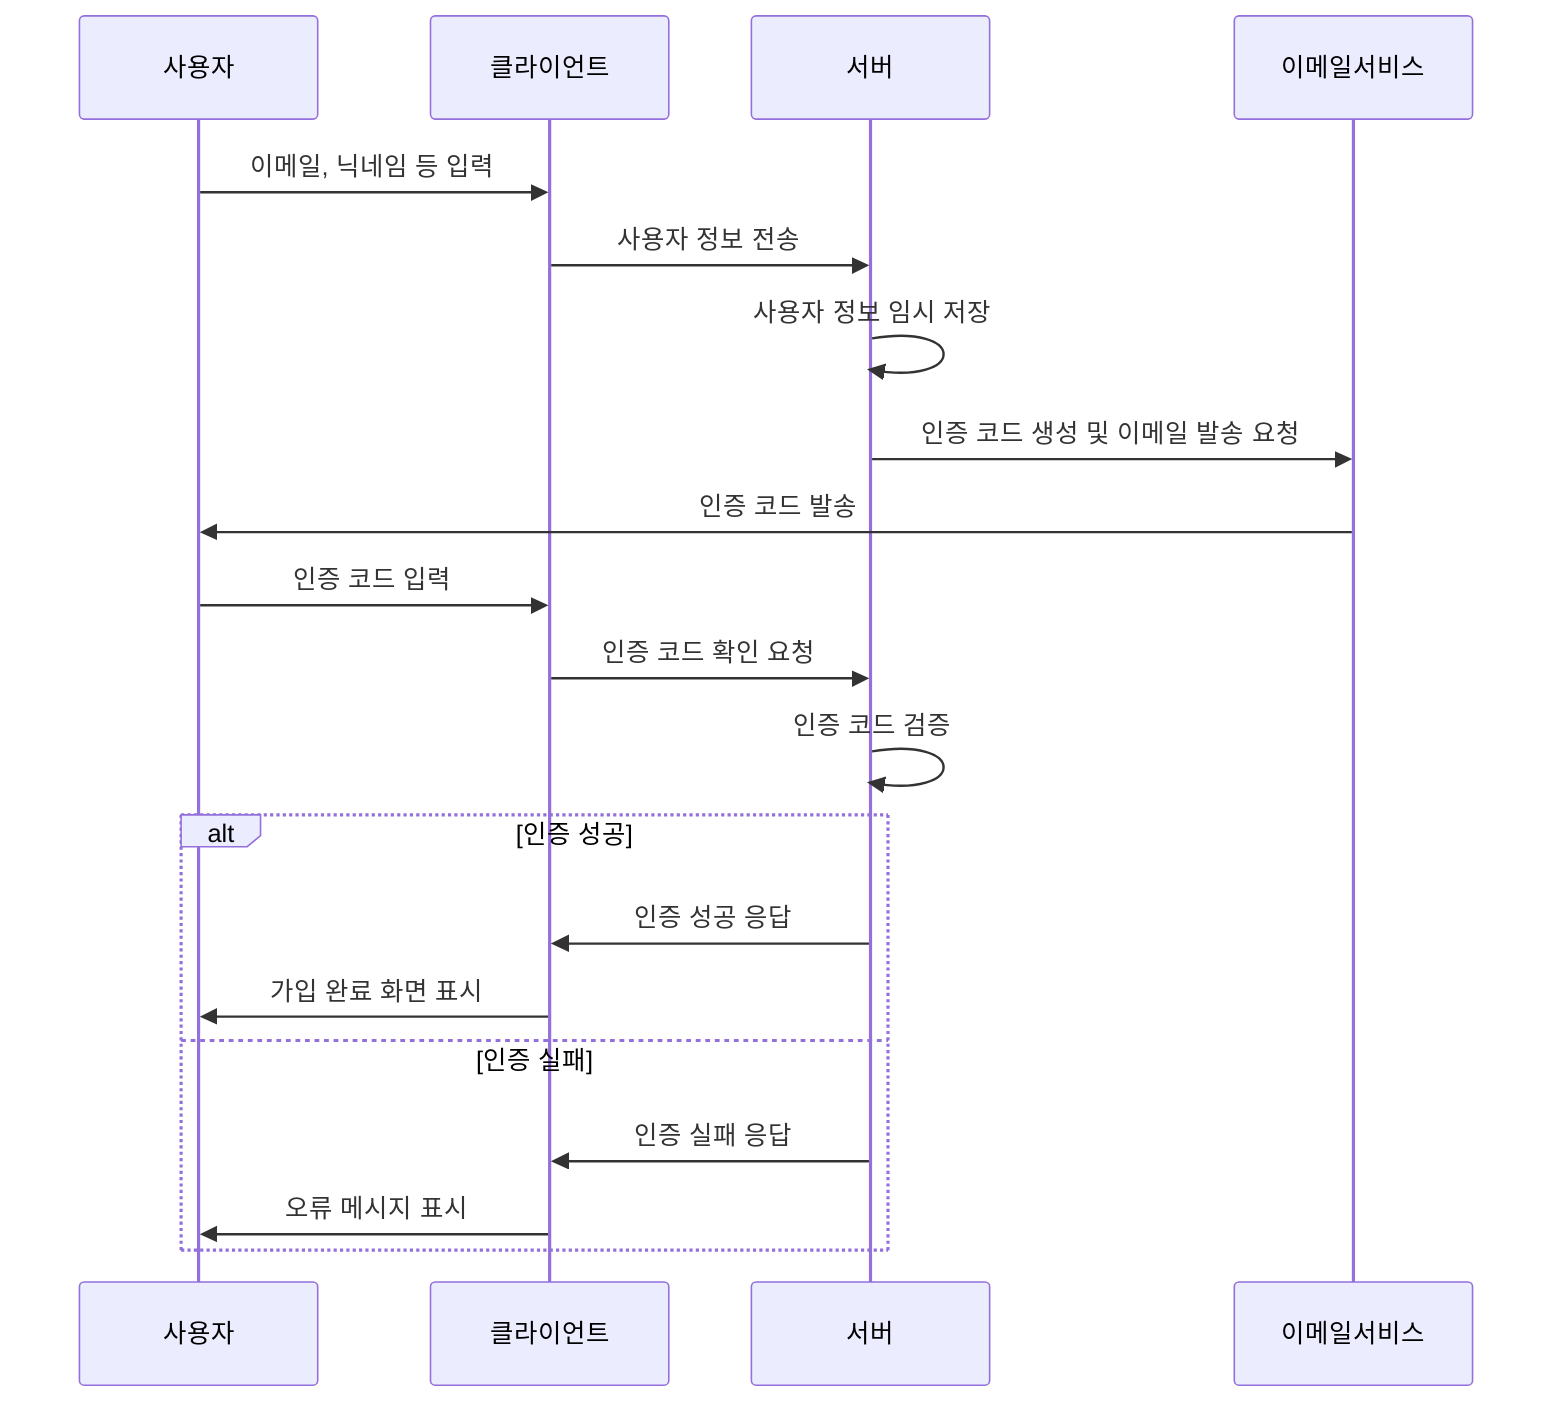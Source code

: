 sequenceDiagram
    participant 사용자
    participant 클라이언트
    participant 서버
    participant 이메일서비스

    사용자->>클라이언트: 이메일, 닉네임 등 입력
    클라이언트->>서버: 사용자 정보 전송
    서버->>서버: 사용자 정보 임시 저장
    서버->>이메일서비스: 인증 코드 생성 및 이메일 발송 요청
    이메일서비스->>사용자: 인증 코드 발송
    사용자->>클라이언트: 인증 코드 입력
    클라이언트->>서버: 인증 코드 확인 요청
    서버->>서버: 인증 코드 검증
    alt 인증 성공
        서버->>클라이언트: 인증 성공 응답
        클라이언트->>사용자: 가입 완료 화면 표시
    else 인증 실패
        서버->>클라이언트: 인증 실패 응답
        클라이언트->>사용자: 오류 메시지 표시
    end